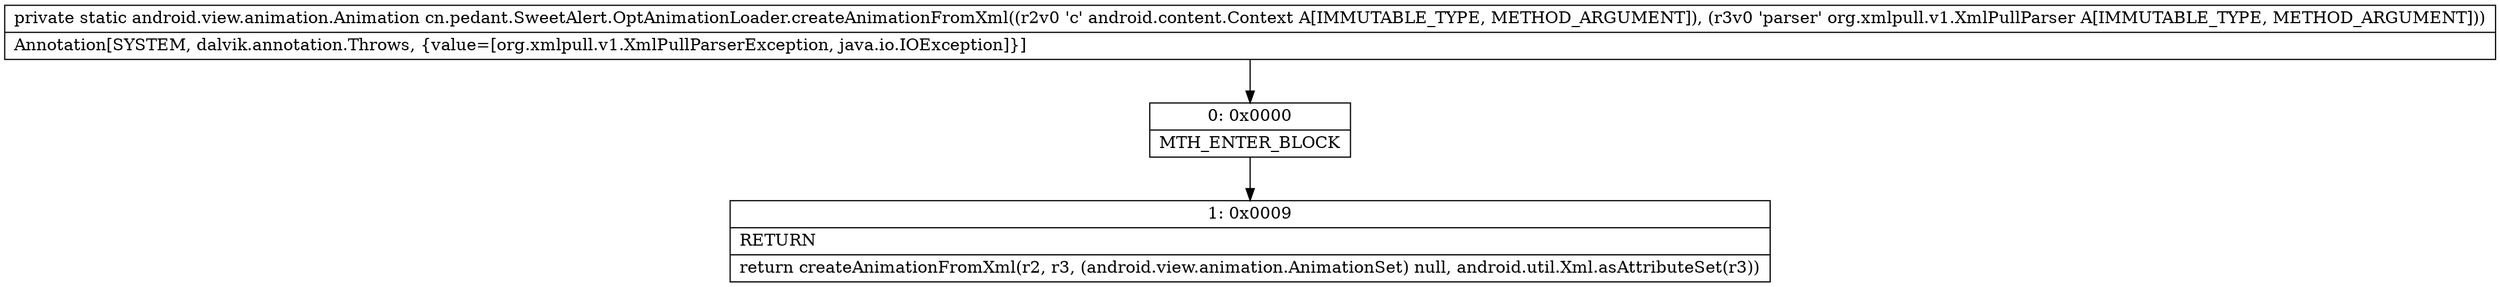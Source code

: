 digraph "CFG forcn.pedant.SweetAlert.OptAnimationLoader.createAnimationFromXml(Landroid\/content\/Context;Lorg\/xmlpull\/v1\/XmlPullParser;)Landroid\/view\/animation\/Animation;" {
Node_0 [shape=record,label="{0\:\ 0x0000|MTH_ENTER_BLOCK\l}"];
Node_1 [shape=record,label="{1\:\ 0x0009|RETURN\l|return createAnimationFromXml(r2, r3, (android.view.animation.AnimationSet) null, android.util.Xml.asAttributeSet(r3))\l}"];
MethodNode[shape=record,label="{private static android.view.animation.Animation cn.pedant.SweetAlert.OptAnimationLoader.createAnimationFromXml((r2v0 'c' android.content.Context A[IMMUTABLE_TYPE, METHOD_ARGUMENT]), (r3v0 'parser' org.xmlpull.v1.XmlPullParser A[IMMUTABLE_TYPE, METHOD_ARGUMENT]))  | Annotation[SYSTEM, dalvik.annotation.Throws, \{value=[org.xmlpull.v1.XmlPullParserException, java.io.IOException]\}]\l}"];
MethodNode -> Node_0;
Node_0 -> Node_1;
}

